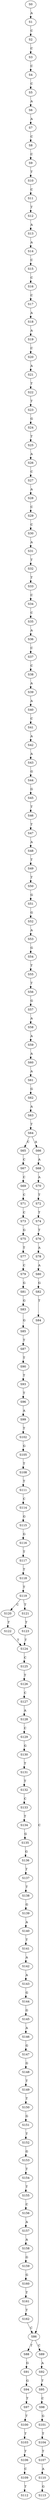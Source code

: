 strict digraph  {
	S0 -> S1 [ label = A ];
	S1 -> S2 [ label = C ];
	S2 -> S3 [ label = C ];
	S3 -> S4 [ label = C ];
	S4 -> S5 [ label = C ];
	S5 -> S6 [ label = A ];
	S6 -> S7 [ label = A ];
	S7 -> S8 [ label = C ];
	S8 -> S9 [ label = C ];
	S9 -> S10 [ label = T ];
	S10 -> S11 [ label = C ];
	S11 -> S12 [ label = T ];
	S12 -> S13 [ label = A ];
	S13 -> S14 [ label = A ];
	S14 -> S15 [ label = C ];
	S15 -> S16 [ label = C ];
	S16 -> S17 [ label = C ];
	S17 -> S18 [ label = A ];
	S18 -> S19 [ label = A ];
	S19 -> S20 [ label = C ];
	S20 -> S21 [ label = A ];
	S21 -> S22 [ label = T ];
	S22 -> S23 [ label = T ];
	S23 -> S24 [ label = G ];
	S24 -> S25 [ label = T ];
	S25 -> S26 [ label = A ];
	S26 -> S27 [ label = C ];
	S27 -> S28 [ label = A ];
	S28 -> S29 [ label = C ];
	S29 -> S30 [ label = C ];
	S30 -> S31 [ label = A ];
	S31 -> S32 [ label = T ];
	S32 -> S33 [ label = T ];
	S33 -> S34 [ label = C ];
	S34 -> S35 [ label = C ];
	S35 -> S36 [ label = A ];
	S36 -> S37 [ label = C ];
	S37 -> S38 [ label = C ];
	S38 -> S39 [ label = A ];
	S39 -> S40 [ label = A ];
	S40 -> S41 [ label = C ];
	S41 -> S42 [ label = A ];
	S42 -> S43 [ label = A ];
	S43 -> S44 [ label = G ];
	S44 -> S45 [ label = G ];
	S45 -> S46 [ label = T ];
	S46 -> S47 [ label = T ];
	S47 -> S48 [ label = A ];
	S48 -> S49 [ label = T ];
	S49 -> S50 [ label = T ];
	S50 -> S51 [ label = G ];
	S51 -> S52 [ label = G ];
	S52 -> S53 [ label = A ];
	S53 -> S54 [ label = G ];
	S54 -> S55 [ label = T ];
	S55 -> S56 [ label = T ];
	S56 -> S57 [ label = G ];
	S57 -> S58 [ label = A ];
	S58 -> S59 [ label = A ];
	S59 -> S60 [ label = A ];
	S60 -> S61 [ label = A ];
	S61 -> S62 [ label = G ];
	S62 -> S63 [ label = A ];
	S63 -> S64 [ label = T ];
	S64 -> S65 [ label = C ];
	S64 -> S66 [ label = A ];
	S65 -> S67 [ label = C ];
	S66 -> S68 [ label = A ];
	S67 -> S69 [ label = C ];
	S68 -> S70 [ label = A ];
	S69 -> S71 [ label = C ];
	S70 -> S72 [ label = T ];
	S71 -> S73 [ label = C ];
	S72 -> S74 [ label = T ];
	S73 -> S75 [ label = G ];
	S74 -> S76 [ label = T ];
	S75 -> S77 [ label = T ];
	S76 -> S78 [ label = A ];
	S77 -> S79 [ label = C ];
	S78 -> S80 [ label = A ];
	S79 -> S81 [ label = G ];
	S80 -> S82 [ label = G ];
	S81 -> S83 [ label = G ];
	S82 -> S84 [ label = T ];
	S83 -> S85 [ label = G ];
	S84 -> S86 [ label = C ];
	S85 -> S87 [ label = T ];
	S86 -> S88 [ label = T ];
	S86 -> S89 [ label = C ];
	S87 -> S90 [ label = T ];
	S88 -> S91 [ label = G ];
	S89 -> S92 [ label = A ];
	S90 -> S93 [ label = T ];
	S91 -> S94 [ label = G ];
	S92 -> S95 [ label = T ];
	S93 -> S96 [ label = T ];
	S94 -> S97 [ label = T ];
	S95 -> S98 [ label = C ];
	S96 -> S99 [ label = A ];
	S97 -> S100 [ label = T ];
	S98 -> S101 [ label = G ];
	S99 -> S102 [ label = T ];
	S100 -> S103 [ label = T ];
	S101 -> S104 [ label = T ];
	S102 -> S105 [ label = G ];
	S103 -> S106 [ label = T ];
	S104 -> S107 [ label = T ];
	S105 -> S108 [ label = T ];
	S106 -> S109 [ label = C ];
	S107 -> S110 [ label = A ];
	S108 -> S111 [ label = T ];
	S109 -> S112 [ label = T ];
	S110 -> S113 [ label = G ];
	S111 -> S114 [ label = C ];
	S114 -> S115 [ label = G ];
	S115 -> S116 [ label = G ];
	S116 -> S117 [ label = T ];
	S117 -> S118 [ label = T ];
	S118 -> S119 [ label = T ];
	S119 -> S120 [ label = C ];
	S119 -> S121 [ label = T ];
	S120 -> S122 [ label = T ];
	S121 -> S123 [ label = T ];
	S122 -> S124 [ label = T ];
	S123 -> S124 [ label = T ];
	S124 -> S125 [ label = C ];
	S125 -> S126 [ label = T ];
	S126 -> S127 [ label = C ];
	S127 -> S128 [ label = A ];
	S128 -> S129 [ label = C ];
	S129 -> S130 [ label = G ];
	S130 -> S131 [ label = T ];
	S131 -> S132 [ label = T ];
	S132 -> S133 [ label = C ];
	S133 -> S134 [ label = T ];
	S134 -> S135 [ label = G ];
	S135 -> S136 [ label = G ];
	S136 -> S137 [ label = T ];
	S137 -> S138 [ label = T ];
	S138 -> S139 [ label = G ];
	S139 -> S140 [ label = A ];
	S140 -> S141 [ label = T ];
	S141 -> S142 [ label = A ];
	S142 -> S143 [ label = A ];
	S143 -> S144 [ label = G ];
	S144 -> S145 [ label = G ];
	S145 -> S146 [ label = A ];
	S146 -> S147 [ label = G ];
	S147 -> S148 [ label = G ];
	S148 -> S149 [ label = T ];
	S149 -> S150 [ label = T ];
	S150 -> S151 [ label = G ];
	S151 -> S152 [ label = T ];
	S152 -> S153 [ label = G ];
	S153 -> S154 [ label = T ];
	S154 -> S155 [ label = T ];
	S155 -> S156 [ label = C ];
	S156 -> S157 [ label = A ];
	S157 -> S158 [ label = A ];
	S158 -> S159 [ label = G ];
	S159 -> S160 [ label = G ];
	S160 -> S161 [ label = T ];
	S161 -> S162 [ label = T ];
	S162 -> S86 [ label = C ];
}
